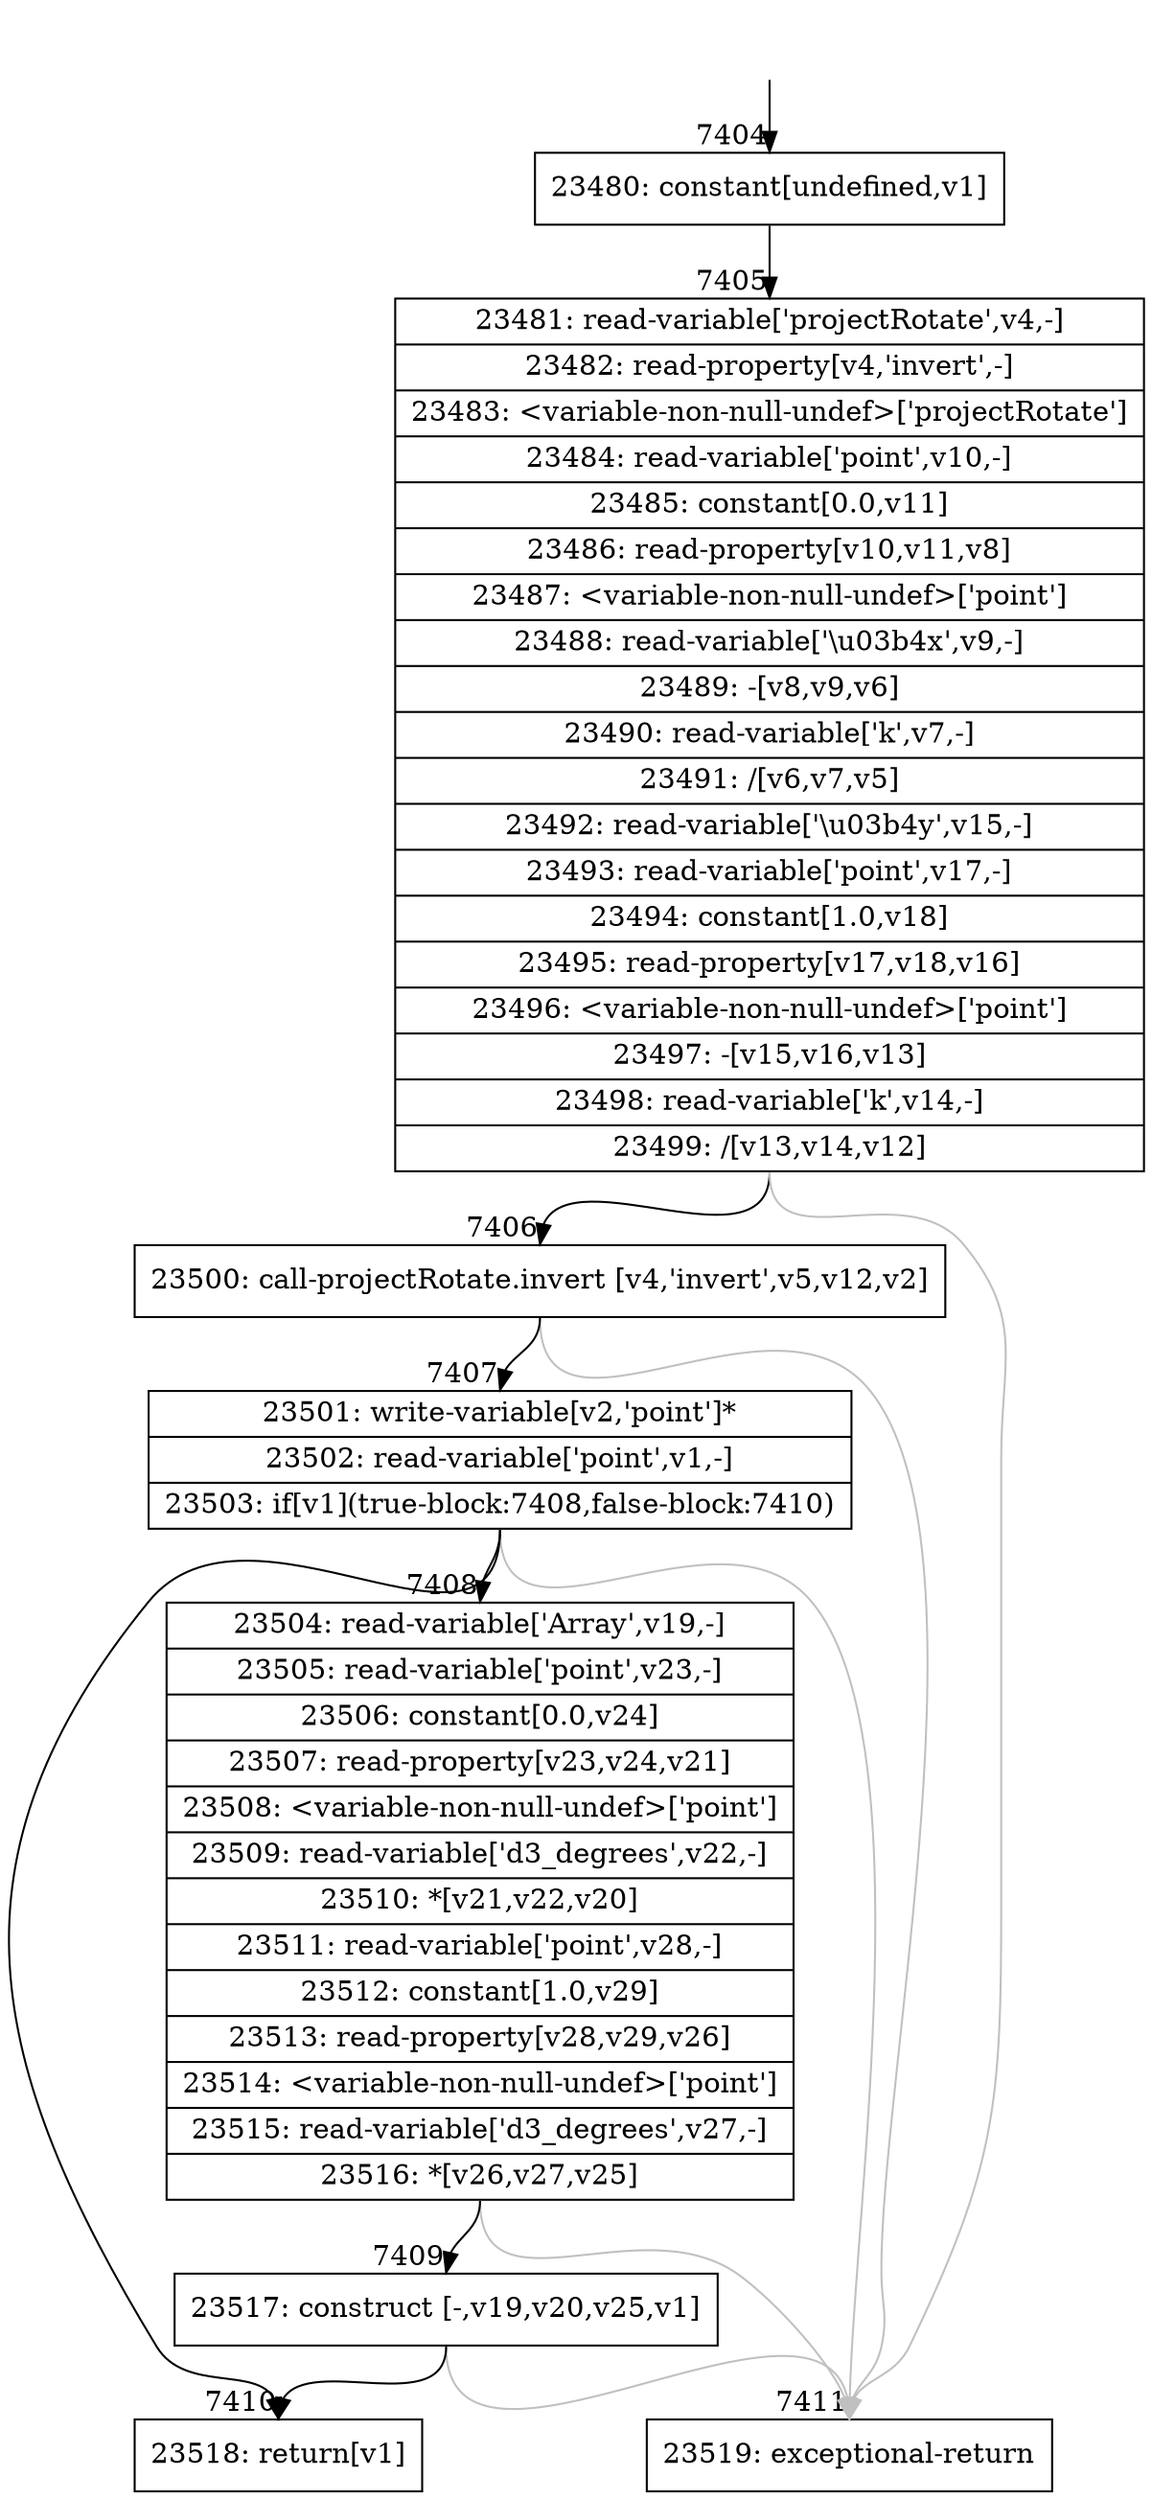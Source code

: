 digraph {
rankdir="TD"
BB_entry696[shape=none,label=""];
BB_entry696 -> BB7404 [tailport=s, headport=n, headlabel="    7404"]
BB7404 [shape=record label="{23480: constant[undefined,v1]}" ] 
BB7404 -> BB7405 [tailport=s, headport=n, headlabel="      7405"]
BB7405 [shape=record label="{23481: read-variable['projectRotate',v4,-]|23482: read-property[v4,'invert',-]|23483: \<variable-non-null-undef\>['projectRotate']|23484: read-variable['point',v10,-]|23485: constant[0.0,v11]|23486: read-property[v10,v11,v8]|23487: \<variable-non-null-undef\>['point']|23488: read-variable['\\u03b4x',v9,-]|23489: -[v8,v9,v6]|23490: read-variable['k',v7,-]|23491: /[v6,v7,v5]|23492: read-variable['\\u03b4y',v15,-]|23493: read-variable['point',v17,-]|23494: constant[1.0,v18]|23495: read-property[v17,v18,v16]|23496: \<variable-non-null-undef\>['point']|23497: -[v15,v16,v13]|23498: read-variable['k',v14,-]|23499: /[v13,v14,v12]}" ] 
BB7405 -> BB7406 [tailport=s, headport=n, headlabel="      7406"]
BB7405 -> BB7411 [tailport=s, headport=n, color=gray, headlabel="      7411"]
BB7406 [shape=record label="{23500: call-projectRotate.invert [v4,'invert',v5,v12,v2]}" ] 
BB7406 -> BB7407 [tailport=s, headport=n, headlabel="      7407"]
BB7406 -> BB7411 [tailport=s, headport=n, color=gray]
BB7407 [shape=record label="{23501: write-variable[v2,'point']*|23502: read-variable['point',v1,-]|23503: if[v1](true-block:7408,false-block:7410)}" ] 
BB7407 -> BB7410 [tailport=s, headport=n, headlabel="      7410"]
BB7407 -> BB7408 [tailport=s, headport=n, headlabel="      7408"]
BB7407 -> BB7411 [tailport=s, headport=n, color=gray]
BB7408 [shape=record label="{23504: read-variable['Array',v19,-]|23505: read-variable['point',v23,-]|23506: constant[0.0,v24]|23507: read-property[v23,v24,v21]|23508: \<variable-non-null-undef\>['point']|23509: read-variable['d3_degrees',v22,-]|23510: *[v21,v22,v20]|23511: read-variable['point',v28,-]|23512: constant[1.0,v29]|23513: read-property[v28,v29,v26]|23514: \<variable-non-null-undef\>['point']|23515: read-variable['d3_degrees',v27,-]|23516: *[v26,v27,v25]}" ] 
BB7408 -> BB7409 [tailport=s, headport=n, headlabel="      7409"]
BB7408 -> BB7411 [tailport=s, headport=n, color=gray]
BB7409 [shape=record label="{23517: construct [-,v19,v20,v25,v1]}" ] 
BB7409 -> BB7410 [tailport=s, headport=n]
BB7409 -> BB7411 [tailport=s, headport=n, color=gray]
BB7410 [shape=record label="{23518: return[v1]}" ] 
BB7411 [shape=record label="{23519: exceptional-return}" ] 
//#$~ 4317
}
